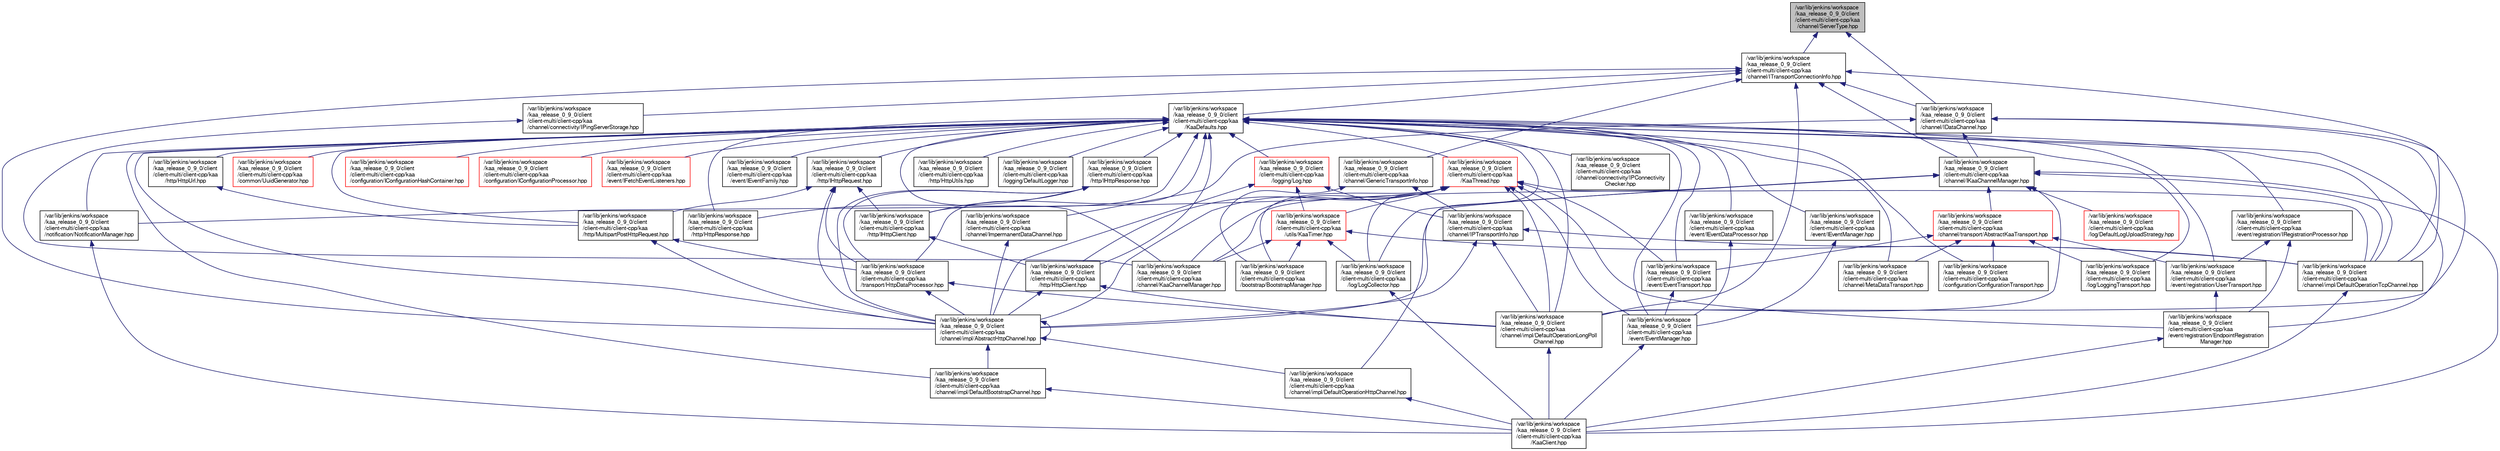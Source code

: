 digraph "/var/lib/jenkins/workspace/kaa_release_0_9_0/client/client-multi/client-cpp/kaa/channel/ServerType.hpp"
{
  bgcolor="transparent";
  edge [fontname="FreeSans",fontsize="10",labelfontname="FreeSans",labelfontsize="10"];
  node [fontname="FreeSans",fontsize="10",shape=record];
  Node1 [label="/var/lib/jenkins/workspace\l/kaa_release_0_9_0/client\l/client-multi/client-cpp/kaa\l/channel/ServerType.hpp",height=0.2,width=0.4,color="black", fillcolor="grey75", style="filled" fontcolor="black"];
  Node1 -> Node2 [dir="back",color="midnightblue",fontsize="10",style="solid",fontname="FreeSans"];
  Node2 [label="/var/lib/jenkins/workspace\l/kaa_release_0_9_0/client\l/client-multi/client-cpp/kaa\l/channel/ITransportConnectionInfo.hpp",height=0.2,width=0.4,color="black",URL="$ITransportConnectionInfo_8hpp.html"];
  Node2 -> Node3 [dir="back",color="midnightblue",fontsize="10",style="solid",fontname="FreeSans"];
  Node3 [label="/var/lib/jenkins/workspace\l/kaa_release_0_9_0/client\l/client-multi/client-cpp/kaa\l/KaaDefaults.hpp",height=0.2,width=0.4,color="black",URL="$KaaDefaults_8hpp.html"];
  Node3 -> Node4 [dir="back",color="midnightblue",fontsize="10",style="solid",fontname="FreeSans"];
  Node4 [label="/var/lib/jenkins/workspace\l/kaa_release_0_9_0/client\l/client-multi/client-cpp/kaa\l/KaaThread.hpp",height=0.2,width=0.4,color="red",URL="$KaaThread_8hpp.html"];
  Node4 -> Node5 [dir="back",color="midnightblue",fontsize="10",style="solid",fontname="FreeSans"];
  Node5 [label="/var/lib/jenkins/workspace\l/kaa_release_0_9_0/client\l/client-multi/client-cpp/kaa\l/bootstrap/BootstrapManager.hpp",height=0.2,width=0.4,color="black",URL="$BootstrapManager_8hpp.html"];
  Node4 -> Node6 [dir="back",color="midnightblue",fontsize="10",style="solid",fontname="FreeSans"];
  Node6 [label="/var/lib/jenkins/workspace\l/kaa_release_0_9_0/client\l/client-multi/client-cpp/kaa\l/utils/KaaTimer.hpp",height=0.2,width=0.4,color="red",URL="$KaaTimer_8hpp.html"];
  Node6 -> Node5 [dir="back",color="midnightblue",fontsize="10",style="solid",fontname="FreeSans"];
  Node6 -> Node7 [dir="back",color="midnightblue",fontsize="10",style="solid",fontname="FreeSans"];
  Node7 [label="/var/lib/jenkins/workspace\l/kaa_release_0_9_0/client\l/client-multi/client-cpp/kaa\l/channel/impl/DefaultOperationTcpChannel.hpp",height=0.2,width=0.4,color="black",URL="$DefaultOperationTcpChannel_8hpp.html"];
  Node7 -> Node8 [dir="back",color="midnightblue",fontsize="10",style="solid",fontname="FreeSans"];
  Node8 [label="/var/lib/jenkins/workspace\l/kaa_release_0_9_0/client\l/client-multi/client-cpp/kaa\l/KaaClient.hpp",height=0.2,width=0.4,color="black",URL="$KaaClient_8hpp.html"];
  Node6 -> Node9 [dir="back",color="midnightblue",fontsize="10",style="solid",fontname="FreeSans"];
  Node9 [label="/var/lib/jenkins/workspace\l/kaa_release_0_9_0/client\l/client-multi/client-cpp/kaa\l/channel/KaaChannelManager.hpp",height=0.2,width=0.4,color="black",URL="$KaaChannelManager_8hpp.html"];
  Node6 -> Node10 [dir="back",color="midnightblue",fontsize="10",style="solid",fontname="FreeSans"];
  Node10 [label="/var/lib/jenkins/workspace\l/kaa_release_0_9_0/client\l/client-multi/client-cpp/kaa\l/log/LogCollector.hpp",height=0.2,width=0.4,color="black",URL="$LogCollector_8hpp.html"];
  Node10 -> Node8 [dir="back",color="midnightblue",fontsize="10",style="solid",fontname="FreeSans"];
  Node4 -> Node11 [dir="back",color="midnightblue",fontsize="10",style="solid",fontname="FreeSans"];
  Node11 [label="/var/lib/jenkins/workspace\l/kaa_release_0_9_0/client\l/client-multi/client-cpp/kaa\l/channel/impl/AbstractHttpChannel.hpp",height=0.2,width=0.4,color="black",URL="$AbstractHttpChannel_8hpp.html"];
  Node11 -> Node11 [dir="back",color="midnightblue",fontsize="10",style="solid",fontname="FreeSans"];
  Node11 -> Node12 [dir="back",color="midnightblue",fontsize="10",style="solid",fontname="FreeSans"];
  Node12 [label="/var/lib/jenkins/workspace\l/kaa_release_0_9_0/client\l/client-multi/client-cpp/kaa\l/channel/impl/DefaultBootstrapChannel.hpp",height=0.2,width=0.4,color="black",URL="$DefaultBootstrapChannel_8hpp.html"];
  Node12 -> Node8 [dir="back",color="midnightblue",fontsize="10",style="solid",fontname="FreeSans"];
  Node11 -> Node13 [dir="back",color="midnightblue",fontsize="10",style="solid",fontname="FreeSans"];
  Node13 [label="/var/lib/jenkins/workspace\l/kaa_release_0_9_0/client\l/client-multi/client-cpp/kaa\l/channel/impl/DefaultOperationHttpChannel.hpp",height=0.2,width=0.4,color="black",URL="$DefaultOperationHttpChannel_8hpp.html"];
  Node13 -> Node8 [dir="back",color="midnightblue",fontsize="10",style="solid",fontname="FreeSans"];
  Node4 -> Node14 [dir="back",color="midnightblue",fontsize="10",style="solid",fontname="FreeSans"];
  Node14 [label="/var/lib/jenkins/workspace\l/kaa_release_0_9_0/client\l/client-multi/client-cpp/kaa\l/http/HttpClient.hpp",height=0.2,width=0.4,color="black",URL="$HttpClient_8hpp.html"];
  Node14 -> Node11 [dir="back",color="midnightblue",fontsize="10",style="solid",fontname="FreeSans"];
  Node14 -> Node15 [dir="back",color="midnightblue",fontsize="10",style="solid",fontname="FreeSans"];
  Node15 [label="/var/lib/jenkins/workspace\l/kaa_release_0_9_0/client\l/client-multi/client-cpp/kaa\l/channel/impl/DefaultOperationLongPoll\lChannel.hpp",height=0.2,width=0.4,color="black",URL="$DefaultOperationLongPollChannel_8hpp.html"];
  Node15 -> Node8 [dir="back",color="midnightblue",fontsize="10",style="solid",fontname="FreeSans"];
  Node4 -> Node15 [dir="back",color="midnightblue",fontsize="10",style="solid",fontname="FreeSans"];
  Node4 -> Node7 [dir="back",color="midnightblue",fontsize="10",style="solid",fontname="FreeSans"];
  Node4 -> Node9 [dir="back",color="midnightblue",fontsize="10",style="solid",fontname="FreeSans"];
  Node4 -> Node16 [dir="back",color="midnightblue",fontsize="10",style="solid",fontname="FreeSans"];
  Node16 [label="/var/lib/jenkins/workspace\l/kaa_release_0_9_0/client\l/client-multi/client-cpp/kaa\l/event/EventManager.hpp",height=0.2,width=0.4,color="black",URL="$EventManager_8hpp.html"];
  Node16 -> Node8 [dir="back",color="midnightblue",fontsize="10",style="solid",fontname="FreeSans"];
  Node4 -> Node17 [dir="back",color="midnightblue",fontsize="10",style="solid",fontname="FreeSans"];
  Node17 [label="/var/lib/jenkins/workspace\l/kaa_release_0_9_0/client\l/client-multi/client-cpp/kaa\l/event/EventTransport.hpp",height=0.2,width=0.4,color="black",URL="$EventTransport_8hpp.html"];
  Node17 -> Node16 [dir="back",color="midnightblue",fontsize="10",style="solid",fontname="FreeSans"];
  Node4 -> Node18 [dir="back",color="midnightblue",fontsize="10",style="solid",fontname="FreeSans"];
  Node18 [label="/var/lib/jenkins/workspace\l/kaa_release_0_9_0/client\l/client-multi/client-cpp/kaa\l/event/registration/EndpointRegistration\lManager.hpp",height=0.2,width=0.4,color="black",URL="$EndpointRegistrationManager_8hpp.html"];
  Node18 -> Node8 [dir="back",color="midnightblue",fontsize="10",style="solid",fontname="FreeSans"];
  Node4 -> Node19 [dir="back",color="midnightblue",fontsize="10",style="solid",fontname="FreeSans"];
  Node19 [label="/var/lib/jenkins/workspace\l/kaa_release_0_9_0/client\l/client-multi/client-cpp/kaa\l/notification/NotificationManager.hpp",height=0.2,width=0.4,color="black",URL="$NotificationManager_8hpp.html"];
  Node19 -> Node8 [dir="back",color="midnightblue",fontsize="10",style="solid",fontname="FreeSans"];
  Node4 -> Node10 [dir="back",color="midnightblue",fontsize="10",style="solid",fontname="FreeSans"];
  Node3 -> Node20 [dir="back",color="midnightblue",fontsize="10",style="solid",fontname="FreeSans"];
  Node20 [label="/var/lib/jenkins/workspace\l/kaa_release_0_9_0/client\l/client-multi/client-cpp/kaa\l/logging/Log.hpp",height=0.2,width=0.4,color="red",URL="$Log_8hpp.html"];
  Node20 -> Node6 [dir="back",color="midnightblue",fontsize="10",style="solid",fontname="FreeSans"];
  Node20 -> Node11 [dir="back",color="midnightblue",fontsize="10",style="solid",fontname="FreeSans"];
  Node20 -> Node21 [dir="back",color="midnightblue",fontsize="10",style="solid",fontname="FreeSans"];
  Node21 [label="/var/lib/jenkins/workspace\l/kaa_release_0_9_0/client\l/client-multi/client-cpp/kaa\l/channel/IPTransportInfo.hpp",height=0.2,width=0.4,color="black",URL="$IPTransportInfo_8hpp.html"];
  Node21 -> Node11 [dir="back",color="midnightblue",fontsize="10",style="solid",fontname="FreeSans"];
  Node21 -> Node15 [dir="back",color="midnightblue",fontsize="10",style="solid",fontname="FreeSans"];
  Node21 -> Node7 [dir="back",color="midnightblue",fontsize="10",style="solid",fontname="FreeSans"];
  Node3 -> Node22 [dir="back",color="midnightblue",fontsize="10",style="solid",fontname="FreeSans"];
  Node22 [label="/var/lib/jenkins/workspace\l/kaa_release_0_9_0/client\l/client-multi/client-cpp/kaa\l/channel/connectivity/IPConnectivity\lChecker.hpp",height=0.2,width=0.4,color="black",URL="$IPConnectivityChecker_8hpp.html"];
  Node3 -> Node11 [dir="back",color="midnightblue",fontsize="10",style="solid",fontname="FreeSans"];
  Node3 -> Node14 [dir="back",color="midnightblue",fontsize="10",style="solid",fontname="FreeSans"];
  Node3 -> Node23 [dir="back",color="midnightblue",fontsize="10",style="solid",fontname="FreeSans"];
  Node23 [label="/var/lib/jenkins/workspace\l/kaa_release_0_9_0/client\l/client-multi/client-cpp/kaa\l/http/IHttpClient.hpp",height=0.2,width=0.4,color="black",URL="$IHttpClient_8hpp.html"];
  Node23 -> Node14 [dir="back",color="midnightblue",fontsize="10",style="solid",fontname="FreeSans"];
  Node3 -> Node24 [dir="back",color="midnightblue",fontsize="10",style="solid",fontname="FreeSans"];
  Node24 [label="/var/lib/jenkins/workspace\l/kaa_release_0_9_0/client\l/client-multi/client-cpp/kaa\l/http/IHttpResponse.hpp",height=0.2,width=0.4,color="black",URL="$IHttpResponse_8hpp.html"];
  Node24 -> Node23 [dir="back",color="midnightblue",fontsize="10",style="solid",fontname="FreeSans"];
  Node24 -> Node11 [dir="back",color="midnightblue",fontsize="10",style="solid",fontname="FreeSans"];
  Node24 -> Node25 [dir="back",color="midnightblue",fontsize="10",style="solid",fontname="FreeSans"];
  Node25 [label="/var/lib/jenkins/workspace\l/kaa_release_0_9_0/client\l/client-multi/client-cpp/kaa\l/transport/HttpDataProcessor.hpp",height=0.2,width=0.4,color="black",URL="$HttpDataProcessor_8hpp.html"];
  Node25 -> Node11 [dir="back",color="midnightblue",fontsize="10",style="solid",fontname="FreeSans"];
  Node25 -> Node15 [dir="back",color="midnightblue",fontsize="10",style="solid",fontname="FreeSans"];
  Node24 -> Node26 [dir="back",color="midnightblue",fontsize="10",style="solid",fontname="FreeSans"];
  Node26 [label="/var/lib/jenkins/workspace\l/kaa_release_0_9_0/client\l/client-multi/client-cpp/kaa\l/http/HttpResponse.hpp",height=0.2,width=0.4,color="black",URL="$HttpResponse_8hpp.html"];
  Node3 -> Node27 [dir="back",color="midnightblue",fontsize="10",style="solid",fontname="FreeSans"];
  Node27 [label="/var/lib/jenkins/workspace\l/kaa_release_0_9_0/client\l/client-multi/client-cpp/kaa\l/http/IHttpRequest.hpp",height=0.2,width=0.4,color="black",URL="$IHttpRequest_8hpp.html"];
  Node27 -> Node23 [dir="back",color="midnightblue",fontsize="10",style="solid",fontname="FreeSans"];
  Node27 -> Node11 [dir="back",color="midnightblue",fontsize="10",style="solid",fontname="FreeSans"];
  Node27 -> Node28 [dir="back",color="midnightblue",fontsize="10",style="solid",fontname="FreeSans"];
  Node28 [label="/var/lib/jenkins/workspace\l/kaa_release_0_9_0/client\l/client-multi/client-cpp/kaa\l/http/MultipartPostHttpRequest.hpp",height=0.2,width=0.4,color="black",URL="$MultipartPostHttpRequest_8hpp.html"];
  Node28 -> Node11 [dir="back",color="midnightblue",fontsize="10",style="solid",fontname="FreeSans"];
  Node28 -> Node25 [dir="back",color="midnightblue",fontsize="10",style="solid",fontname="FreeSans"];
  Node27 -> Node25 [dir="back",color="midnightblue",fontsize="10",style="solid",fontname="FreeSans"];
  Node3 -> Node28 [dir="back",color="midnightblue",fontsize="10",style="solid",fontname="FreeSans"];
  Node3 -> Node29 [dir="back",color="midnightblue",fontsize="10",style="solid",fontname="FreeSans"];
  Node29 [label="/var/lib/jenkins/workspace\l/kaa_release_0_9_0/client\l/client-multi/client-cpp/kaa\l/http/HttpUrl.hpp",height=0.2,width=0.4,color="black",URL="$HttpUrl_8hpp.html"];
  Node29 -> Node28 [dir="back",color="midnightblue",fontsize="10",style="solid",fontname="FreeSans"];
  Node3 -> Node25 [dir="back",color="midnightblue",fontsize="10",style="solid",fontname="FreeSans"];
  Node3 -> Node12 [dir="back",color="midnightblue",fontsize="10",style="solid",fontname="FreeSans"];
  Node3 -> Node13 [dir="back",color="midnightblue",fontsize="10",style="solid",fontname="FreeSans"];
  Node3 -> Node15 [dir="back",color="midnightblue",fontsize="10",style="solid",fontname="FreeSans"];
  Node3 -> Node7 [dir="back",color="midnightblue",fontsize="10",style="solid",fontname="FreeSans"];
  Node3 -> Node9 [dir="back",color="midnightblue",fontsize="10",style="solid",fontname="FreeSans"];
  Node3 -> Node30 [dir="back",color="midnightblue",fontsize="10",style="solid",fontname="FreeSans"];
  Node30 [label="/var/lib/jenkins/workspace\l/kaa_release_0_9_0/client\l/client-multi/client-cpp/kaa\l/channel/MetaDataTransport.hpp",height=0.2,width=0.4,color="black",URL="$MetaDataTransport_8hpp.html"];
  Node3 -> Node31 [dir="back",color="midnightblue",fontsize="10",style="solid",fontname="FreeSans"];
  Node31 [label="/var/lib/jenkins/workspace\l/kaa_release_0_9_0/client\l/client-multi/client-cpp/kaa\l/common/UuidGenerator.hpp",height=0.2,width=0.4,color="red",URL="$UuidGenerator_8hpp.html"];
  Node3 -> Node32 [dir="back",color="midnightblue",fontsize="10",style="solid",fontname="FreeSans"];
  Node32 [label="/var/lib/jenkins/workspace\l/kaa_release_0_9_0/client\l/client-multi/client-cpp/kaa\l/configuration/ConfigurationTransport.hpp",height=0.2,width=0.4,color="black",URL="$ConfigurationTransport_8hpp.html"];
  Node3 -> Node33 [dir="back",color="midnightblue",fontsize="10",style="solid",fontname="FreeSans"];
  Node33 [label="/var/lib/jenkins/workspace\l/kaa_release_0_9_0/client\l/client-multi/client-cpp/kaa\l/configuration/IConfigurationHashContainer.hpp",height=0.2,width=0.4,color="red",URL="$IConfigurationHashContainer_8hpp.html"];
  Node3 -> Node34 [dir="back",color="midnightblue",fontsize="10",style="solid",fontname="FreeSans"];
  Node34 [label="/var/lib/jenkins/workspace\l/kaa_release_0_9_0/client\l/client-multi/client-cpp/kaa\l/configuration/IConfigurationProcessor.hpp",height=0.2,width=0.4,color="red",URL="$IConfigurationProcessor_8hpp.html"];
  Node3 -> Node16 [dir="back",color="midnightblue",fontsize="10",style="solid",fontname="FreeSans"];
  Node3 -> Node35 [dir="back",color="midnightblue",fontsize="10",style="solid",fontname="FreeSans"];
  Node35 [label="/var/lib/jenkins/workspace\l/kaa_release_0_9_0/client\l/client-multi/client-cpp/kaa\l/event/IEventManager.hpp",height=0.2,width=0.4,color="black",URL="$IEventManager_8hpp.html"];
  Node35 -> Node16 [dir="back",color="midnightblue",fontsize="10",style="solid",fontname="FreeSans"];
  Node3 -> Node36 [dir="back",color="midnightblue",fontsize="10",style="solid",fontname="FreeSans"];
  Node36 [label="/var/lib/jenkins/workspace\l/kaa_release_0_9_0/client\l/client-multi/client-cpp/kaa\l/event/IFetchEventListeners.hpp",height=0.2,width=0.4,color="red",URL="$IFetchEventListeners_8hpp.html"];
  Node3 -> Node17 [dir="back",color="midnightblue",fontsize="10",style="solid",fontname="FreeSans"];
  Node3 -> Node37 [dir="back",color="midnightblue",fontsize="10",style="solid",fontname="FreeSans"];
  Node37 [label="/var/lib/jenkins/workspace\l/kaa_release_0_9_0/client\l/client-multi/client-cpp/kaa\l/event/IEventDataProcessor.hpp",height=0.2,width=0.4,color="black",URL="$IEventDataProcessor_8hpp.html"];
  Node37 -> Node16 [dir="back",color="midnightblue",fontsize="10",style="solid",fontname="FreeSans"];
  Node3 -> Node38 [dir="back",color="midnightblue",fontsize="10",style="solid",fontname="FreeSans"];
  Node38 [label="/var/lib/jenkins/workspace\l/kaa_release_0_9_0/client\l/client-multi/client-cpp/kaa\l/event/IEventFamily.hpp",height=0.2,width=0.4,color="black",URL="$IEventFamily_8hpp.html"];
  Node3 -> Node18 [dir="back",color="midnightblue",fontsize="10",style="solid",fontname="FreeSans"];
  Node3 -> Node39 [dir="back",color="midnightblue",fontsize="10",style="solid",fontname="FreeSans"];
  Node39 [label="/var/lib/jenkins/workspace\l/kaa_release_0_9_0/client\l/client-multi/client-cpp/kaa\l/event/registration/UserTransport.hpp",height=0.2,width=0.4,color="black",URL="$UserTransport_8hpp.html"];
  Node39 -> Node18 [dir="back",color="midnightblue",fontsize="10",style="solid",fontname="FreeSans"];
  Node3 -> Node40 [dir="back",color="midnightblue",fontsize="10",style="solid",fontname="FreeSans"];
  Node40 [label="/var/lib/jenkins/workspace\l/kaa_release_0_9_0/client\l/client-multi/client-cpp/kaa\l/event/registration/IRegistrationProcessor.hpp",height=0.2,width=0.4,color="black",URL="$IRegistrationProcessor_8hpp.html"];
  Node40 -> Node39 [dir="back",color="midnightblue",fontsize="10",style="solid",fontname="FreeSans"];
  Node40 -> Node18 [dir="back",color="midnightblue",fontsize="10",style="solid",fontname="FreeSans"];
  Node3 -> Node26 [dir="back",color="midnightblue",fontsize="10",style="solid",fontname="FreeSans"];
  Node3 -> Node41 [dir="back",color="midnightblue",fontsize="10",style="solid",fontname="FreeSans"];
  Node41 [label="/var/lib/jenkins/workspace\l/kaa_release_0_9_0/client\l/client-multi/client-cpp/kaa\l/http/HttpUtils.hpp",height=0.2,width=0.4,color="black",URL="$HttpUtils_8hpp.html"];
  Node3 -> Node19 [dir="back",color="midnightblue",fontsize="10",style="solid",fontname="FreeSans"];
  Node3 -> Node42 [dir="back",color="midnightblue",fontsize="10",style="solid",fontname="FreeSans"];
  Node42 [label="/var/lib/jenkins/workspace\l/kaa_release_0_9_0/client\l/client-multi/client-cpp/kaa\l/log/LoggingTransport.hpp",height=0.2,width=0.4,color="black",URL="$LoggingTransport_8hpp.html"];
  Node3 -> Node43 [dir="back",color="midnightblue",fontsize="10",style="solid",fontname="FreeSans"];
  Node43 [label="/var/lib/jenkins/workspace\l/kaa_release_0_9_0/client\l/client-multi/client-cpp/kaa\l/logging/DefaultLogger.hpp",height=0.2,width=0.4,color="black",URL="$DefaultLogger_8hpp.html"];
  Node2 -> Node44 [dir="back",color="midnightblue",fontsize="10",style="solid",fontname="FreeSans"];
  Node44 [label="/var/lib/jenkins/workspace\l/kaa_release_0_9_0/client\l/client-multi/client-cpp/kaa\l/channel/IDataChannel.hpp",height=0.2,width=0.4,color="black",URL="$IDataChannel_8hpp.html"];
  Node44 -> Node45 [dir="back",color="midnightblue",fontsize="10",style="solid",fontname="FreeSans"];
  Node45 [label="/var/lib/jenkins/workspace\l/kaa_release_0_9_0/client\l/client-multi/client-cpp/kaa\l/channel/IKaaChannelManager.hpp",height=0.2,width=0.4,color="black",URL="$IKaaChannelManager_8hpp.html"];
  Node45 -> Node46 [dir="back",color="midnightblue",fontsize="10",style="solid",fontname="FreeSans"];
  Node46 [label="/var/lib/jenkins/workspace\l/kaa_release_0_9_0/client\l/client-multi/client-cpp/kaa\l/channel/transport/AbstractKaaTransport.hpp",height=0.2,width=0.4,color="red",URL="$AbstractKaaTransport_8hpp.html"];
  Node46 -> Node30 [dir="back",color="midnightblue",fontsize="10",style="solid",fontname="FreeSans"];
  Node46 -> Node32 [dir="back",color="midnightblue",fontsize="10",style="solid",fontname="FreeSans"];
  Node46 -> Node17 [dir="back",color="midnightblue",fontsize="10",style="solid",fontname="FreeSans"];
  Node46 -> Node39 [dir="back",color="midnightblue",fontsize="10",style="solid",fontname="FreeSans"];
  Node46 -> Node42 [dir="back",color="midnightblue",fontsize="10",style="solid",fontname="FreeSans"];
  Node45 -> Node11 [dir="back",color="midnightblue",fontsize="10",style="solid",fontname="FreeSans"];
  Node45 -> Node15 [dir="back",color="midnightblue",fontsize="10",style="solid",fontname="FreeSans"];
  Node45 -> Node7 [dir="back",color="midnightblue",fontsize="10",style="solid",fontname="FreeSans"];
  Node45 -> Node9 [dir="back",color="midnightblue",fontsize="10",style="solid",fontname="FreeSans"];
  Node45 -> Node8 [dir="back",color="midnightblue",fontsize="10",style="solid",fontname="FreeSans"];
  Node45 -> Node10 [dir="back",color="midnightblue",fontsize="10",style="solid",fontname="FreeSans"];
  Node45 -> Node47 [dir="back",color="midnightblue",fontsize="10",style="solid",fontname="FreeSans"];
  Node47 [label="/var/lib/jenkins/workspace\l/kaa_release_0_9_0/client\l/client-multi/client-cpp/kaa\l/log/DefaultLogUploadStrategy.hpp",height=0.2,width=0.4,color="red",URL="$DefaultLogUploadStrategy_8hpp.html"];
  Node44 -> Node48 [dir="back",color="midnightblue",fontsize="10",style="solid",fontname="FreeSans"];
  Node48 [label="/var/lib/jenkins/workspace\l/kaa_release_0_9_0/client\l/client-multi/client-cpp/kaa\l/channel/ImpermanentDataChannel.hpp",height=0.2,width=0.4,color="black",URL="$ImpermanentDataChannel_8hpp.html"];
  Node48 -> Node11 [dir="back",color="midnightblue",fontsize="10",style="solid",fontname="FreeSans"];
  Node44 -> Node15 [dir="back",color="midnightblue",fontsize="10",style="solid",fontname="FreeSans"];
  Node44 -> Node7 [dir="back",color="midnightblue",fontsize="10",style="solid",fontname="FreeSans"];
  Node2 -> Node45 [dir="back",color="midnightblue",fontsize="10",style="solid",fontname="FreeSans"];
  Node2 -> Node49 [dir="back",color="midnightblue",fontsize="10",style="solid",fontname="FreeSans"];
  Node49 [label="/var/lib/jenkins/workspace\l/kaa_release_0_9_0/client\l/client-multi/client-cpp/kaa\l/channel/GenericTransportInfo.hpp",height=0.2,width=0.4,color="black",URL="$GenericTransportInfo_8hpp.html"];
  Node49 -> Node5 [dir="back",color="midnightblue",fontsize="10",style="solid",fontname="FreeSans"];
  Node49 -> Node21 [dir="back",color="midnightblue",fontsize="10",style="solid",fontname="FreeSans"];
  Node2 -> Node50 [dir="back",color="midnightblue",fontsize="10",style="solid",fontname="FreeSans"];
  Node50 [label="/var/lib/jenkins/workspace\l/kaa_release_0_9_0/client\l/client-multi/client-cpp/kaa\l/channel/connectivity/IPingServerStorage.hpp",height=0.2,width=0.4,color="black",URL="$IPingServerStorage_8hpp.html"];
  Node50 -> Node9 [dir="back",color="midnightblue",fontsize="10",style="solid",fontname="FreeSans"];
  Node2 -> Node11 [dir="back",color="midnightblue",fontsize="10",style="solid",fontname="FreeSans"];
  Node2 -> Node15 [dir="back",color="midnightblue",fontsize="10",style="solid",fontname="FreeSans"];
  Node2 -> Node7 [dir="back",color="midnightblue",fontsize="10",style="solid",fontname="FreeSans"];
  Node1 -> Node44 [dir="back",color="midnightblue",fontsize="10",style="solid",fontname="FreeSans"];
}
